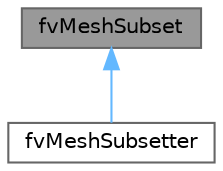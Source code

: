 digraph "fvMeshSubset"
{
 // LATEX_PDF_SIZE
  bgcolor="transparent";
  edge [fontname=Helvetica,fontsize=10,labelfontname=Helvetica,labelfontsize=10];
  node [fontname=Helvetica,fontsize=10,shape=box,height=0.2,width=0.4];
  Node1 [id="Node000001",label="fvMeshSubset",height=0.2,width=0.4,color="gray40", fillcolor="grey60", style="filled", fontcolor="black",tooltip="Holds a reference to the original mesh (the baseMesh) and optionally to a subset of that mesh (the su..."];
  Node1 -> Node2 [id="edge1_Node000001_Node000002",dir="back",color="steelblue1",style="solid",tooltip=" "];
  Node2 [id="Node000002",label="fvMeshSubsetter",height=0.2,width=0.4,color="gray40", fillcolor="white", style="filled",URL="$classFoam_1_1fvMeshSubsetter.html",tooltip="Extends Foam::fvMeshSubset with two-step subsetting (uses polyTopoChange modification)."];
}
